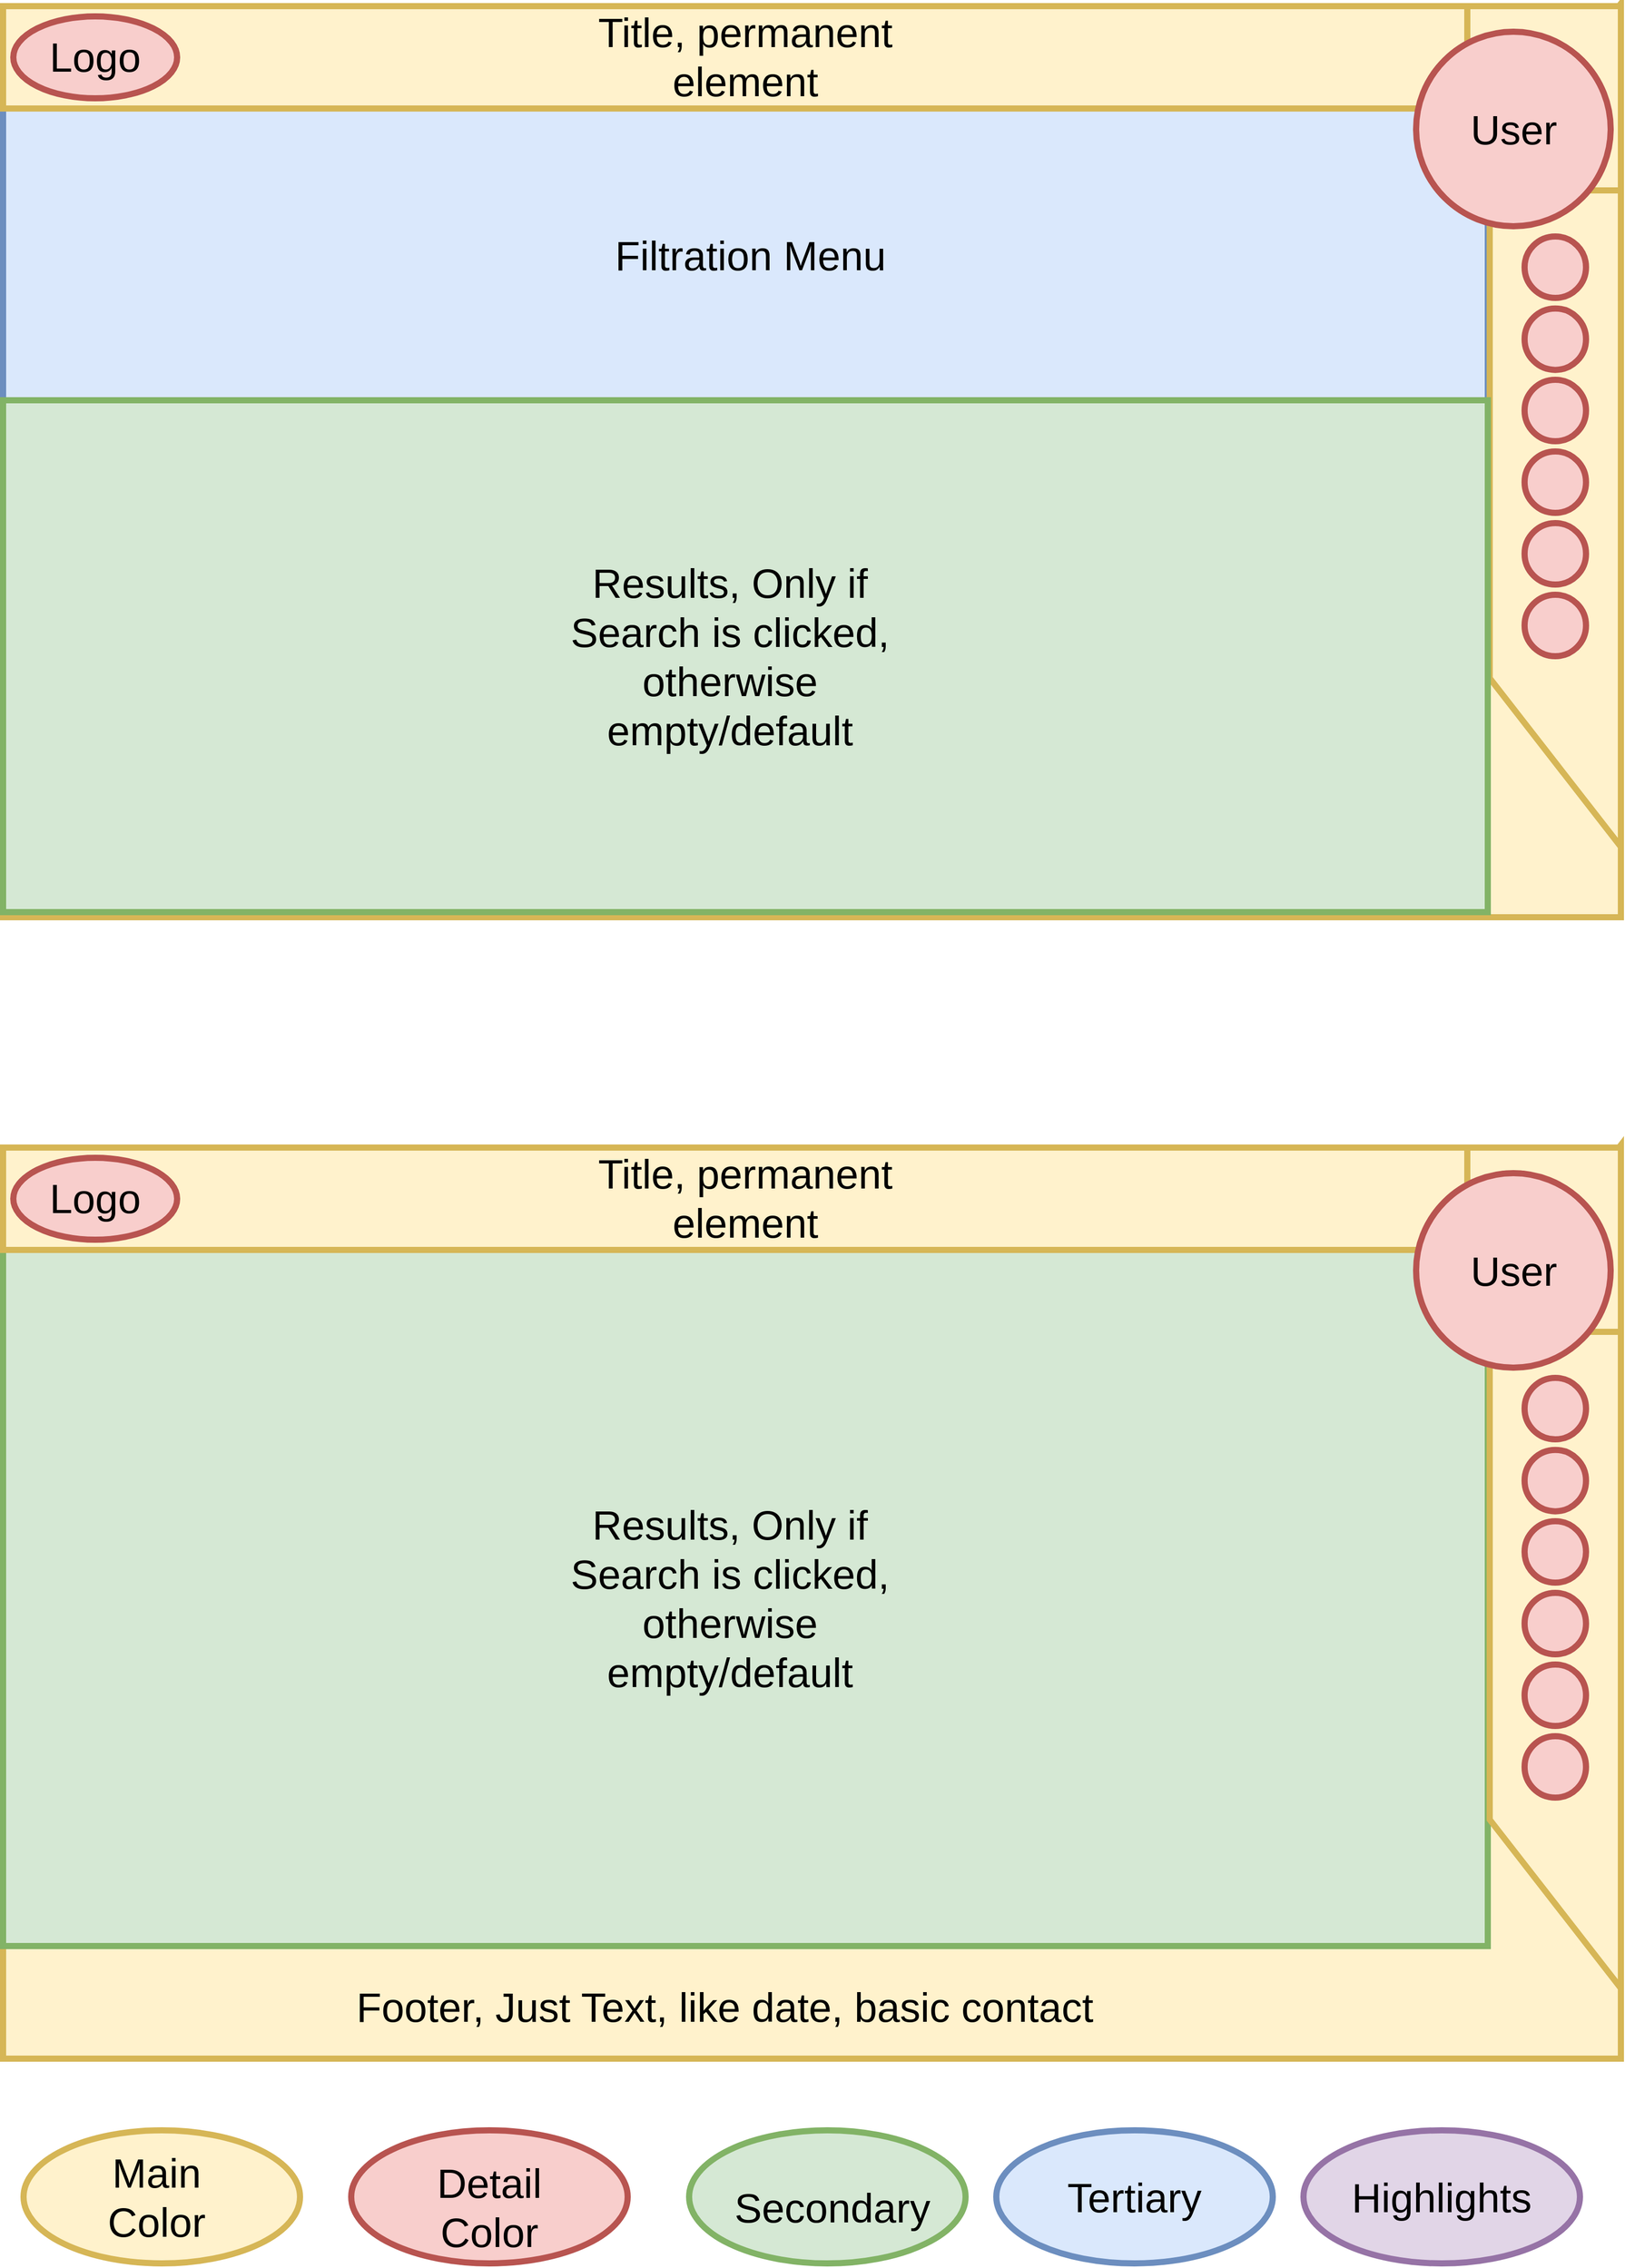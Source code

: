 <mxfile version="12.7.9" type="device"><diagram id="SosjGWUzBRMlJLfcXFcY" name="Page-1"><mxGraphModel dx="2593" dy="1415" grid="1" gridSize="10" guides="1" tooltips="1" connect="1" arrows="1" fold="1" page="1" pageScale="1" pageWidth="1600" pageHeight="900" background="#FFFFFF" math="0" shadow="0"><root><mxCell id="0"/><mxCell id="1" parent="0"/><mxCell id="YIEK1_K6kItrczHgArg1-44" value="" style="rounded=0;whiteSpace=wrap;html=1;strokeWidth=6;fillColor=#fff2cc;strokeColor=#d6b656;" vertex="1" parent="1"><mxGeometry x="10" y="1220" width="1580" height="790" as="geometry"/></mxCell><mxCell id="YIEK1_K6kItrczHgArg1-57" value="" style="rounded=0;whiteSpace=wrap;html=1;strokeWidth=6;fillColor=#d5e8d4;strokeColor=#82b366;" vertex="1" parent="1"><mxGeometry x="10" y="1220" width="1450" height="680" as="geometry"/></mxCell><mxCell id="YIEK1_K6kItrczHgArg1-13" value="" style="rounded=0;whiteSpace=wrap;html=1;strokeWidth=6;fillColor=#fff2cc;strokeColor=#d6b656;" vertex="1" parent="1"><mxGeometry x="10" y="105" width="1580" height="790" as="geometry"/></mxCell><mxCell id="YIEK1_K6kItrczHgArg1-15" value="" style="rounded=0;whiteSpace=wrap;html=1;strokeWidth=6;fillColor=#dae8fc;strokeColor=#6c8ebf;" vertex="1" parent="1"><mxGeometry x="10" y="105" width="1450" height="285" as="geometry"/></mxCell><mxCell id="YIEK1_K6kItrczHgArg1-1" value="" style="rounded=0;whiteSpace=wrap;html=1;strokeWidth=6;fillColor=#fff2cc;strokeColor=#d6b656;" vertex="1" parent="1"><mxGeometry x="10" y="5" width="1580" height="100" as="geometry"/></mxCell><mxCell id="YIEK1_K6kItrczHgArg1-3" value="" style="shape=trapezoid;perimeter=trapezoidPerimeter;whiteSpace=wrap;html=1;rotation=-90;strokeWidth=6;fillColor=#fff2cc;strokeColor=#d6b656;" vertex="1" parent="1"><mxGeometry x="1114.06" y="350.32" width="823.75" height="128.13" as="geometry"/></mxCell><mxCell id="YIEK1_K6kItrczHgArg1-4" value="" style="rounded=0;whiteSpace=wrap;html=1;direction=south;strokeWidth=6;fillColor=#fff2cc;strokeColor=#d6b656;" vertex="1" parent="1"><mxGeometry x="1440" y="5" width="150" height="180" as="geometry"/></mxCell><mxCell id="YIEK1_K6kItrczHgArg1-5" value="" style="ellipse;whiteSpace=wrap;html=1;aspect=fixed;strokeWidth=6;fillColor=#f8cecc;strokeColor=#b85450;" vertex="1" parent="1"><mxGeometry x="1390" y="30" width="190" height="190" as="geometry"/></mxCell><mxCell id="YIEK1_K6kItrczHgArg1-6" value="" style="ellipse;whiteSpace=wrap;html=1;aspect=fixed;strokeWidth=6;fillColor=#f8cecc;strokeColor=#b85450;" vertex="1" parent="1"><mxGeometry x="1495.93" y="230" width="60" height="60" as="geometry"/></mxCell><mxCell id="YIEK1_K6kItrczHgArg1-7" value="" style="ellipse;whiteSpace=wrap;html=1;aspect=fixed;strokeWidth=6;fillColor=#f8cecc;strokeColor=#b85450;" vertex="1" parent="1"><mxGeometry x="1495.93" y="300.32" width="60" height="60" as="geometry"/></mxCell><mxCell id="YIEK1_K6kItrczHgArg1-8" value="" style="ellipse;whiteSpace=wrap;html=1;aspect=fixed;strokeWidth=6;fillColor=#f8cecc;strokeColor=#b85450;" vertex="1" parent="1"><mxGeometry x="1495.93" y="370" width="60" height="60" as="geometry"/></mxCell><mxCell id="YIEK1_K6kItrczHgArg1-9" value="" style="ellipse;whiteSpace=wrap;html=1;aspect=fixed;strokeWidth=6;fillColor=#f8cecc;strokeColor=#b85450;" vertex="1" parent="1"><mxGeometry x="1495.93" y="440" width="60" height="60" as="geometry"/></mxCell><mxCell id="YIEK1_K6kItrczHgArg1-10" value="" style="ellipse;whiteSpace=wrap;html=1;aspect=fixed;strokeWidth=6;fillColor=#f8cecc;strokeColor=#b85450;" vertex="1" parent="1"><mxGeometry x="1495.93" y="510" width="60" height="60" as="geometry"/></mxCell><mxCell id="YIEK1_K6kItrczHgArg1-11" value="" style="ellipse;whiteSpace=wrap;html=1;aspect=fixed;strokeWidth=6;fillColor=#f8cecc;strokeColor=#b85450;" vertex="1" parent="1"><mxGeometry x="1495.93" y="580" width="60" height="60" as="geometry"/></mxCell><mxCell id="YIEK1_K6kItrczHgArg1-12" value="" style="ellipse;whiteSpace=wrap;html=1;strokeWidth=6;fillColor=#f8cecc;strokeColor=#b85450;" vertex="1" parent="1"><mxGeometry x="20" y="15" width="160" height="80" as="geometry"/></mxCell><mxCell id="YIEK1_K6kItrczHgArg1-17" value="" style="rounded=0;whiteSpace=wrap;html=1;strokeWidth=6;fillColor=#d5e8d4;strokeColor=#82b366;" vertex="1" parent="1"><mxGeometry x="10" y="390" width="1450" height="500" as="geometry"/></mxCell><mxCell id="YIEK1_K6kItrczHgArg1-19" value="Filtration Menu" style="text;html=1;strokeColor=none;fillColor=none;align=center;verticalAlign=middle;whiteSpace=wrap;rounded=0;fontSize=40;" vertex="1" parent="1"><mxGeometry x="540" y="208.75" width="400" height="77.5" as="geometry"/></mxCell><mxCell id="YIEK1_K6kItrczHgArg1-20" value="Results, Only if Search is clicked, otherwise empty/default" style="text;html=1;strokeColor=none;fillColor=none;align=center;verticalAlign=middle;whiteSpace=wrap;rounded=0;fontSize=40;" vertex="1" parent="1"><mxGeometry x="520" y="601.25" width="400" height="77.5" as="geometry"/></mxCell><mxCell id="YIEK1_K6kItrczHgArg1-21" value="Logo" style="text;html=1;strokeColor=none;fillColor=none;align=center;verticalAlign=middle;whiteSpace=wrap;rounded=0;fontSize=40;" vertex="1" parent="1"><mxGeometry x="40" y="15" width="120" height="77.5" as="geometry"/></mxCell><mxCell id="YIEK1_K6kItrczHgArg1-22" value="Title, permanent element" style="text;html=1;strokeColor=none;fillColor=none;align=center;verticalAlign=middle;whiteSpace=wrap;rounded=0;fontSize=40;" vertex="1" parent="1"><mxGeometry x="535" y="15" width="400" height="77.5" as="geometry"/></mxCell><mxCell id="YIEK1_K6kItrczHgArg1-23" value="User" style="text;html=1;strokeColor=none;fillColor=none;align=center;verticalAlign=middle;whiteSpace=wrap;rounded=0;fontSize=40;" vertex="1" parent="1"><mxGeometry x="1412.5" y="86.25" width="145" height="77.5" as="geometry"/></mxCell><mxCell id="YIEK1_K6kItrczHgArg1-46" value="" style="rounded=0;whiteSpace=wrap;html=1;strokeWidth=6;fillColor=#fff2cc;strokeColor=#d6b656;" vertex="1" parent="1"><mxGeometry x="10" y="1120" width="1580" height="100" as="geometry"/></mxCell><mxCell id="YIEK1_K6kItrczHgArg1-47" value="" style="shape=trapezoid;perimeter=trapezoidPerimeter;whiteSpace=wrap;html=1;rotation=-90;strokeWidth=6;fillColor=#fff2cc;strokeColor=#d6b656;" vertex="1" parent="1"><mxGeometry x="1114.06" y="1465.32" width="823.75" height="128.13" as="geometry"/></mxCell><mxCell id="YIEK1_K6kItrczHgArg1-48" value="" style="rounded=0;whiteSpace=wrap;html=1;direction=south;strokeWidth=6;fillColor=#fff2cc;strokeColor=#d6b656;" vertex="1" parent="1"><mxGeometry x="1440" y="1120" width="150" height="180" as="geometry"/></mxCell><mxCell id="YIEK1_K6kItrczHgArg1-49" value="" style="ellipse;whiteSpace=wrap;html=1;aspect=fixed;strokeWidth=6;fillColor=#f8cecc;strokeColor=#b85450;" vertex="1" parent="1"><mxGeometry x="1390" y="1145" width="190" height="190" as="geometry"/></mxCell><mxCell id="YIEK1_K6kItrczHgArg1-50" value="" style="ellipse;whiteSpace=wrap;html=1;aspect=fixed;strokeWidth=6;fillColor=#f8cecc;strokeColor=#b85450;" vertex="1" parent="1"><mxGeometry x="1495.93" y="1345" width="60" height="60" as="geometry"/></mxCell><mxCell id="YIEK1_K6kItrczHgArg1-51" value="" style="ellipse;whiteSpace=wrap;html=1;aspect=fixed;strokeWidth=6;fillColor=#f8cecc;strokeColor=#b85450;" vertex="1" parent="1"><mxGeometry x="1495.93" y="1415.32" width="60" height="60" as="geometry"/></mxCell><mxCell id="YIEK1_K6kItrczHgArg1-52" value="" style="ellipse;whiteSpace=wrap;html=1;aspect=fixed;strokeWidth=6;fillColor=#f8cecc;strokeColor=#b85450;" vertex="1" parent="1"><mxGeometry x="1495.93" y="1485" width="60" height="60" as="geometry"/></mxCell><mxCell id="YIEK1_K6kItrczHgArg1-53" value="" style="ellipse;whiteSpace=wrap;html=1;aspect=fixed;strokeWidth=6;fillColor=#f8cecc;strokeColor=#b85450;" vertex="1" parent="1"><mxGeometry x="1495.93" y="1555" width="60" height="60" as="geometry"/></mxCell><mxCell id="YIEK1_K6kItrczHgArg1-54" value="" style="ellipse;whiteSpace=wrap;html=1;aspect=fixed;strokeWidth=6;fillColor=#f8cecc;strokeColor=#b85450;" vertex="1" parent="1"><mxGeometry x="1495.93" y="1625" width="60" height="60" as="geometry"/></mxCell><mxCell id="YIEK1_K6kItrczHgArg1-55" value="" style="ellipse;whiteSpace=wrap;html=1;aspect=fixed;strokeWidth=6;fillColor=#f8cecc;strokeColor=#b85450;" vertex="1" parent="1"><mxGeometry x="1495.93" y="1695" width="60" height="60" as="geometry"/></mxCell><mxCell id="YIEK1_K6kItrczHgArg1-56" value="" style="ellipse;whiteSpace=wrap;html=1;strokeWidth=6;fillColor=#f8cecc;strokeColor=#b85450;" vertex="1" parent="1"><mxGeometry x="20" y="1130" width="160" height="80" as="geometry"/></mxCell><mxCell id="YIEK1_K6kItrczHgArg1-59" value="Results, Only if Search is clicked, otherwise empty/default" style="text;html=1;strokeColor=none;fillColor=none;align=center;verticalAlign=middle;whiteSpace=wrap;rounded=0;fontSize=40;" vertex="1" parent="1"><mxGeometry x="520" y="1521.25" width="400" height="77.5" as="geometry"/></mxCell><mxCell id="YIEK1_K6kItrczHgArg1-60" value="Logo" style="text;html=1;strokeColor=none;fillColor=none;align=center;verticalAlign=middle;whiteSpace=wrap;rounded=0;fontSize=40;" vertex="1" parent="1"><mxGeometry x="40" y="1130" width="120" height="77.5" as="geometry"/></mxCell><mxCell id="YIEK1_K6kItrczHgArg1-61" value="Title, permanent element" style="text;html=1;strokeColor=none;fillColor=none;align=center;verticalAlign=middle;whiteSpace=wrap;rounded=0;fontSize=40;" vertex="1" parent="1"><mxGeometry x="535" y="1130" width="400" height="77.5" as="geometry"/></mxCell><mxCell id="YIEK1_K6kItrczHgArg1-62" value="User" style="text;html=1;strokeColor=none;fillColor=none;align=center;verticalAlign=middle;whiteSpace=wrap;rounded=0;fontSize=40;" vertex="1" parent="1"><mxGeometry x="1412.5" y="1201.25" width="145" height="77.5" as="geometry"/></mxCell><mxCell id="YIEK1_K6kItrczHgArg1-63" value="Footer, Just Text, like date, basic contact" style="text;html=1;strokeColor=none;fillColor=none;align=center;verticalAlign=middle;whiteSpace=wrap;rounded=0;fontSize=40;" vertex="1" parent="1"><mxGeometry x="320" y="1920" width="790" height="77.5" as="geometry"/></mxCell><mxCell id="YIEK1_K6kItrczHgArg1-68" value="" style="ellipse;whiteSpace=wrap;html=1;strokeColor=#d6b656;strokeWidth=6;fontSize=40;fillColor=#fff2cc;" vertex="1" parent="1"><mxGeometry x="30" y="2080" width="270" height="130" as="geometry"/></mxCell><mxCell id="YIEK1_K6kItrczHgArg1-69" value="" style="ellipse;whiteSpace=wrap;html=1;strokeColor=#b85450;strokeWidth=6;fontSize=40;fillColor=#f8cecc;" vertex="1" parent="1"><mxGeometry x="350" y="2080" width="270" height="130" as="geometry"/></mxCell><mxCell id="YIEK1_K6kItrczHgArg1-70" value="" style="ellipse;whiteSpace=wrap;html=1;strokeColor=#82b366;strokeWidth=6;fontSize=40;fillColor=#d5e8d4;" vertex="1" parent="1"><mxGeometry x="680" y="2080" width="270" height="130" as="geometry"/></mxCell><mxCell id="YIEK1_K6kItrczHgArg1-71" value="" style="ellipse;whiteSpace=wrap;html=1;strokeColor=#6c8ebf;strokeWidth=6;fontSize=40;fillColor=#dae8fc;" vertex="1" parent="1"><mxGeometry x="980" y="2080" width="270" height="130" as="geometry"/></mxCell><mxCell id="YIEK1_K6kItrczHgArg1-72" value="" style="ellipse;whiteSpace=wrap;html=1;strokeColor=#9673a6;strokeWidth=6;fontSize=40;fillColor=#e1d5e7;" vertex="1" parent="1"><mxGeometry x="1280" y="2080" width="270" height="130" as="geometry"/></mxCell><mxCell id="YIEK1_K6kItrczHgArg1-73" value="&lt;div&gt;Main &lt;br&gt;&lt;/div&gt;&lt;div&gt;Color&lt;br&gt;&lt;/div&gt;" style="text;html=1;strokeColor=none;fillColor=none;align=center;verticalAlign=middle;whiteSpace=wrap;rounded=0;fontSize=40;" vertex="1" parent="1"><mxGeometry x="60" y="2090" width="200" height="110" as="geometry"/></mxCell><mxCell id="YIEK1_K6kItrczHgArg1-74" value="&lt;div&gt;Detail&lt;/div&gt;&lt;div&gt;Color&lt;br&gt;&lt;/div&gt;" style="text;html=1;strokeColor=none;fillColor=none;align=center;verticalAlign=middle;whiteSpace=wrap;rounded=0;fontSize=40;" vertex="1" parent="1"><mxGeometry x="385" y="2100" width="200" height="110" as="geometry"/></mxCell><mxCell id="YIEK1_K6kItrczHgArg1-75" value="Secondary" style="text;html=1;strokeColor=none;fillColor=none;align=center;verticalAlign=middle;whiteSpace=wrap;rounded=0;fontSize=40;" vertex="1" parent="1"><mxGeometry x="720" y="2100" width="200" height="110" as="geometry"/></mxCell><mxCell id="YIEK1_K6kItrczHgArg1-76" value="Tertiary" style="text;html=1;strokeColor=none;fillColor=none;align=center;verticalAlign=middle;whiteSpace=wrap;rounded=0;fontSize=40;" vertex="1" parent="1"><mxGeometry x="1015" y="2090" width="200" height="110" as="geometry"/></mxCell><mxCell id="YIEK1_K6kItrczHgArg1-77" value="Highlights" style="text;html=1;strokeColor=none;fillColor=none;align=center;verticalAlign=middle;whiteSpace=wrap;rounded=0;fontSize=40;" vertex="1" parent="1"><mxGeometry x="1315" y="2090" width="200" height="110" as="geometry"/></mxCell></root></mxGraphModel></diagram></mxfile>